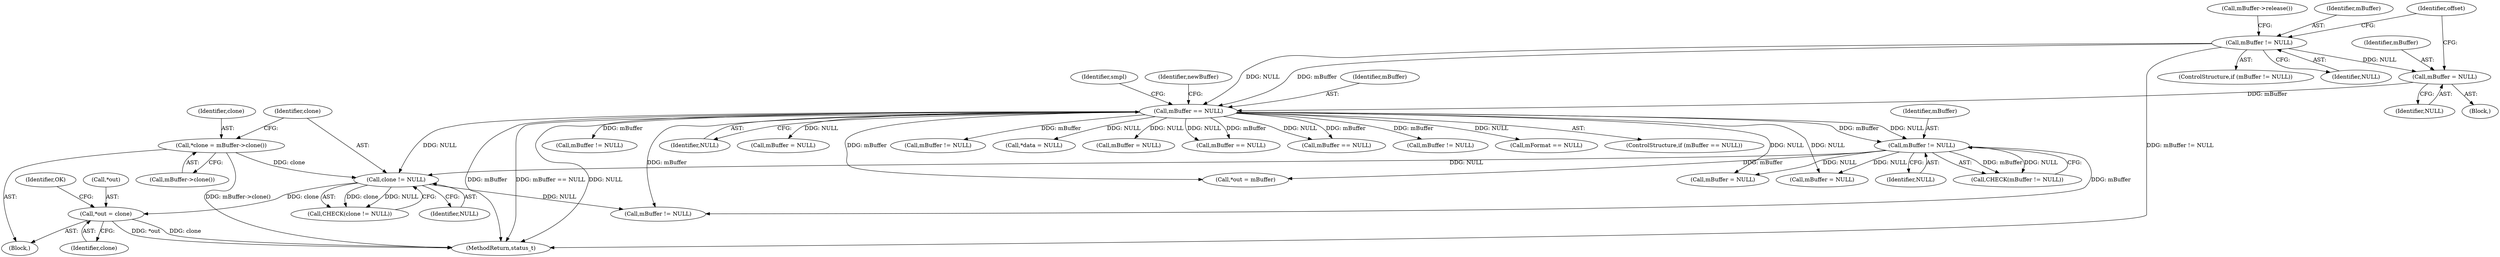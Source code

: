 digraph "0_Android_5403587a74aee2fb57076528c3927851531c8afb@pointer" {
"1000578" [label="(Call,*out = clone)"];
"1000546" [label="(Call,clone != NULL)"];
"1000542" [label="(Call,*clone = mBuffer->clone())"];
"1000456" [label="(Call,mBuffer != NULL)"];
"1000255" [label="(Call,mBuffer == NULL)"];
"1000234" [label="(Call,mBuffer = NULL)"];
"1000229" [label="(Call,mBuffer != NULL)"];
"1000717" [label="(Call,mBuffer != NULL)"];
"1000942" [label="(MethodReturn,status_t)"];
"1000491" [label="(Call,*out = mBuffer)"];
"1000495" [label="(Call,mBuffer = NULL)"];
"1000257" [label="(Identifier,NULL)"];
"1000232" [label="(Block,)"];
"1000256" [label="(Identifier,mBuffer)"];
"1000545" [label="(Call,CHECK(clone != NULL))"];
"1000448" [label="(Call,mBuffer = NULL)"];
"1000458" [label="(Identifier,NULL)"];
"1000456" [label="(Call,mBuffer != NULL)"];
"1000359" [label="(Identifier,smpl)"];
"1000546" [label="(Call,clone != NULL)"];
"1000457" [label="(Identifier,mBuffer)"];
"1000536" [label="(Call,mBuffer = NULL)"];
"1000902" [label="(Call,mBuffer != NULL)"];
"1000542" [label="(Call,*clone = mBuffer->clone())"];
"1000548" [label="(Identifier,NULL)"];
"1000409" [label="(Block,)"];
"1000230" [label="(Identifier,mBuffer)"];
"1000229" [label="(Call,mBuffer != NULL)"];
"1000608" [label="(Call,*data = NULL)"];
"1000544" [label="(Call,mBuffer->clone())"];
"1000255" [label="(Call,mBuffer == NULL)"];
"1000235" [label="(Identifier,mBuffer)"];
"1000423" [label="(Call,mBuffer = NULL)"];
"1000228" [label="(ControlStructure,if (mBuffer != NULL))"];
"1000579" [label="(Call,*out)"];
"1000233" [label="(Call,mBuffer->release())"];
"1000338" [label="(Call,mBuffer == NULL)"];
"1000578" [label="(Call,*out = clone)"];
"1000620" [label="(Call,mBuffer == NULL)"];
"1000547" [label="(Identifier,clone)"];
"1000260" [label="(Identifier,newBuffer)"];
"1000682" [label="(Call,mBuffer != NULL)"];
"1000455" [label="(Call,CHECK(mBuffer != NULL))"];
"1000231" [label="(Identifier,NULL)"];
"1000234" [label="(Call,mBuffer = NULL)"];
"1000644" [label="(Call,mFormat == NULL)"];
"1000543" [label="(Identifier,clone)"];
"1000581" [label="(Identifier,clone)"];
"1000236" [label="(Identifier,NULL)"];
"1000583" [label="(Identifier,OK)"];
"1000239" [label="(Identifier,offset)"];
"1000555" [label="(Call,mBuffer != NULL)"];
"1000254" [label="(ControlStructure,if (mBuffer == NULL))"];
"1000578" -> "1000409"  [label="AST: "];
"1000578" -> "1000581"  [label="CFG: "];
"1000579" -> "1000578"  [label="AST: "];
"1000581" -> "1000578"  [label="AST: "];
"1000583" -> "1000578"  [label="CFG: "];
"1000578" -> "1000942"  [label="DDG: *out"];
"1000578" -> "1000942"  [label="DDG: clone"];
"1000546" -> "1000578"  [label="DDG: clone"];
"1000546" -> "1000545"  [label="AST: "];
"1000546" -> "1000548"  [label="CFG: "];
"1000547" -> "1000546"  [label="AST: "];
"1000548" -> "1000546"  [label="AST: "];
"1000545" -> "1000546"  [label="CFG: "];
"1000546" -> "1000545"  [label="DDG: clone"];
"1000546" -> "1000545"  [label="DDG: NULL"];
"1000542" -> "1000546"  [label="DDG: clone"];
"1000456" -> "1000546"  [label="DDG: NULL"];
"1000255" -> "1000546"  [label="DDG: NULL"];
"1000546" -> "1000555"  [label="DDG: NULL"];
"1000542" -> "1000409"  [label="AST: "];
"1000542" -> "1000544"  [label="CFG: "];
"1000543" -> "1000542"  [label="AST: "];
"1000544" -> "1000542"  [label="AST: "];
"1000547" -> "1000542"  [label="CFG: "];
"1000542" -> "1000942"  [label="DDG: mBuffer->clone()"];
"1000456" -> "1000455"  [label="AST: "];
"1000456" -> "1000458"  [label="CFG: "];
"1000457" -> "1000456"  [label="AST: "];
"1000458" -> "1000456"  [label="AST: "];
"1000455" -> "1000456"  [label="CFG: "];
"1000456" -> "1000455"  [label="DDG: mBuffer"];
"1000456" -> "1000455"  [label="DDG: NULL"];
"1000255" -> "1000456"  [label="DDG: mBuffer"];
"1000255" -> "1000456"  [label="DDG: NULL"];
"1000456" -> "1000491"  [label="DDG: mBuffer"];
"1000456" -> "1000495"  [label="DDG: NULL"];
"1000456" -> "1000536"  [label="DDG: NULL"];
"1000456" -> "1000555"  [label="DDG: mBuffer"];
"1000255" -> "1000254"  [label="AST: "];
"1000255" -> "1000257"  [label="CFG: "];
"1000256" -> "1000255"  [label="AST: "];
"1000257" -> "1000255"  [label="AST: "];
"1000260" -> "1000255"  [label="CFG: "];
"1000359" -> "1000255"  [label="CFG: "];
"1000255" -> "1000942"  [label="DDG: mBuffer == NULL"];
"1000255" -> "1000942"  [label="DDG: NULL"];
"1000255" -> "1000942"  [label="DDG: mBuffer"];
"1000234" -> "1000255"  [label="DDG: mBuffer"];
"1000229" -> "1000255"  [label="DDG: mBuffer"];
"1000229" -> "1000255"  [label="DDG: NULL"];
"1000255" -> "1000338"  [label="DDG: mBuffer"];
"1000255" -> "1000338"  [label="DDG: NULL"];
"1000255" -> "1000423"  [label="DDG: NULL"];
"1000255" -> "1000448"  [label="DDG: NULL"];
"1000255" -> "1000491"  [label="DDG: mBuffer"];
"1000255" -> "1000495"  [label="DDG: NULL"];
"1000255" -> "1000536"  [label="DDG: NULL"];
"1000255" -> "1000555"  [label="DDG: mBuffer"];
"1000255" -> "1000608"  [label="DDG: NULL"];
"1000255" -> "1000620"  [label="DDG: mBuffer"];
"1000255" -> "1000620"  [label="DDG: NULL"];
"1000255" -> "1000644"  [label="DDG: NULL"];
"1000255" -> "1000682"  [label="DDG: mBuffer"];
"1000255" -> "1000717"  [label="DDG: mBuffer"];
"1000255" -> "1000902"  [label="DDG: mBuffer"];
"1000234" -> "1000232"  [label="AST: "];
"1000234" -> "1000236"  [label="CFG: "];
"1000235" -> "1000234"  [label="AST: "];
"1000236" -> "1000234"  [label="AST: "];
"1000239" -> "1000234"  [label="CFG: "];
"1000229" -> "1000234"  [label="DDG: NULL"];
"1000229" -> "1000228"  [label="AST: "];
"1000229" -> "1000231"  [label="CFG: "];
"1000230" -> "1000229"  [label="AST: "];
"1000231" -> "1000229"  [label="AST: "];
"1000233" -> "1000229"  [label="CFG: "];
"1000239" -> "1000229"  [label="CFG: "];
"1000229" -> "1000942"  [label="DDG: mBuffer != NULL"];
}
